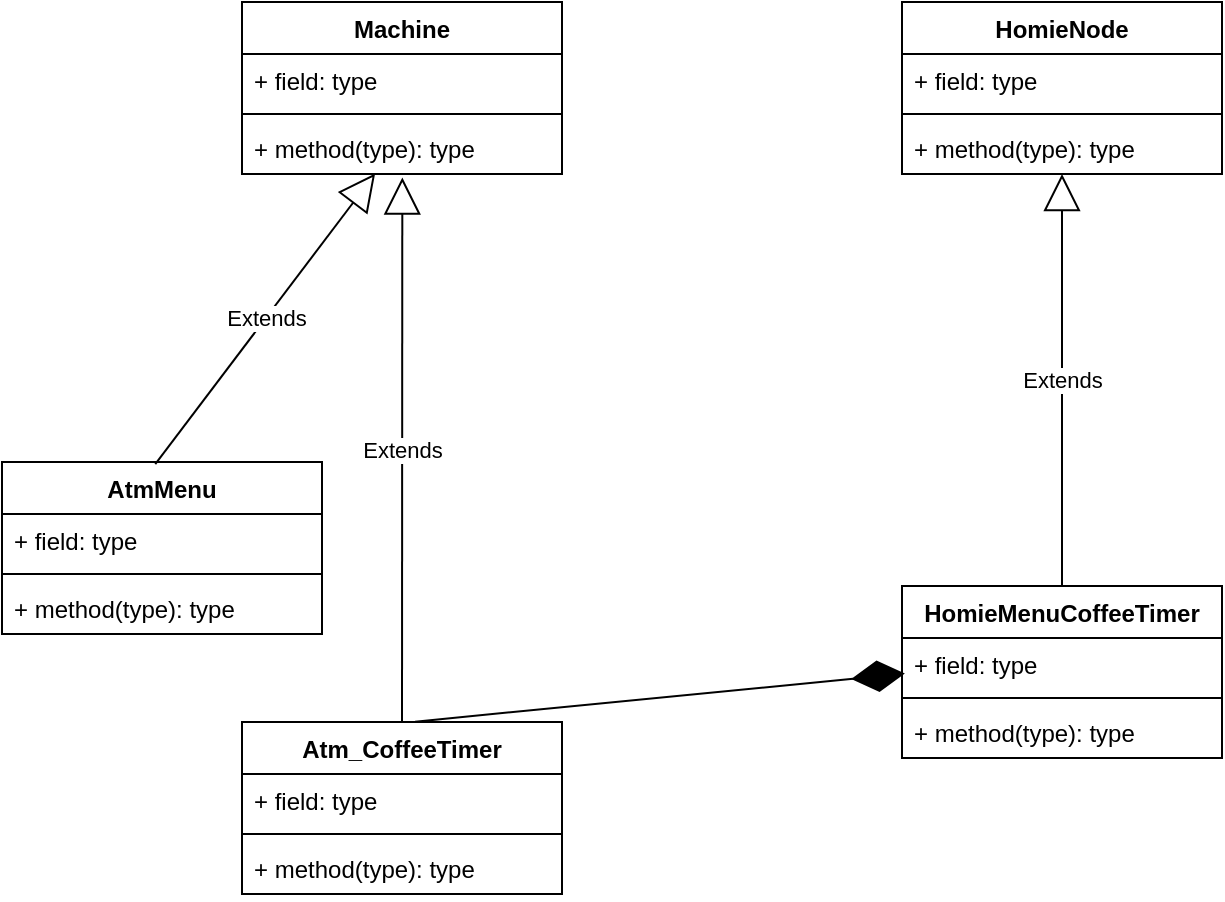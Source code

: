 <mxfile version="15.5.8" type="embed"><diagram id="C5RBs43oDa-KdzZeNtuy" name="Page-1"><mxGraphModel dx="1337" dy="745" grid="1" gridSize="10" guides="1" tooltips="1" connect="1" arrows="1" fold="1" page="1" pageScale="1" pageWidth="827" pageHeight="1169" math="0" shadow="0"><root><mxCell id="WIyWlLk6GJQsqaUBKTNV-0"/><mxCell id="WIyWlLk6GJQsqaUBKTNV-1" parent="WIyWlLk6GJQsqaUBKTNV-0"/><mxCell id="0" value="Atm_CoffeeTimer" style="swimlane;fontStyle=1;align=center;verticalAlign=top;childLayout=stackLayout;horizontal=1;startSize=26;horizontalStack=0;resizeParent=1;resizeParentMax=0;resizeLast=0;collapsible=1;marginBottom=0;" vertex="1" parent="WIyWlLk6GJQsqaUBKTNV-1"><mxGeometry x="140" y="610" width="160" height="86" as="geometry"/></mxCell><mxCell id="1" value="+ field: type" style="text;strokeColor=none;fillColor=none;align=left;verticalAlign=top;spacingLeft=4;spacingRight=4;overflow=hidden;rotatable=0;points=[[0,0.5],[1,0.5]];portConstraint=eastwest;" vertex="1" parent="0"><mxGeometry y="26" width="160" height="26" as="geometry"/></mxCell><mxCell id="2" value="" style="line;strokeWidth=1;fillColor=none;align=left;verticalAlign=middle;spacingTop=-1;spacingLeft=3;spacingRight=3;rotatable=0;labelPosition=right;points=[];portConstraint=eastwest;" vertex="1" parent="0"><mxGeometry y="52" width="160" height="8" as="geometry"/></mxCell><mxCell id="3" value="+ method(type): type" style="text;strokeColor=none;fillColor=none;align=left;verticalAlign=top;spacingLeft=4;spacingRight=4;overflow=hidden;rotatable=0;points=[[0,0.5],[1,0.5]];portConstraint=eastwest;" vertex="1" parent="0"><mxGeometry y="60" width="160" height="26" as="geometry"/></mxCell><mxCell id="4" value="Machine" style="swimlane;fontStyle=1;align=center;verticalAlign=top;childLayout=stackLayout;horizontal=1;startSize=26;horizontalStack=0;resizeParent=1;resizeParentMax=0;resizeLast=0;collapsible=1;marginBottom=0;" vertex="1" parent="WIyWlLk6GJQsqaUBKTNV-1"><mxGeometry x="140" y="250" width="160" height="86" as="geometry"><mxRectangle x="140" y="364" width="80" height="26" as="alternateBounds"/></mxGeometry></mxCell><mxCell id="5" value="+ field: type" style="text;strokeColor=none;fillColor=none;align=left;verticalAlign=top;spacingLeft=4;spacingRight=4;overflow=hidden;rotatable=0;points=[[0,0.5],[1,0.5]];portConstraint=eastwest;" vertex="1" parent="4"><mxGeometry y="26" width="160" height="26" as="geometry"/></mxCell><mxCell id="6" value="" style="line;strokeWidth=1;fillColor=none;align=left;verticalAlign=middle;spacingTop=-1;spacingLeft=3;spacingRight=3;rotatable=0;labelPosition=right;points=[];portConstraint=eastwest;" vertex="1" parent="4"><mxGeometry y="52" width="160" height="8" as="geometry"/></mxCell><mxCell id="7" value="+ method(type): type" style="text;strokeColor=none;fillColor=none;align=left;verticalAlign=top;spacingLeft=4;spacingRight=4;overflow=hidden;rotatable=0;points=[[0,0.5],[1,0.5]];portConstraint=eastwest;" vertex="1" parent="4"><mxGeometry y="60" width="160" height="26" as="geometry"/></mxCell><mxCell id="8" value="HomieNode" style="swimlane;fontStyle=1;align=center;verticalAlign=top;childLayout=stackLayout;horizontal=1;startSize=26;horizontalStack=0;resizeParent=1;resizeParentMax=0;resizeLast=0;collapsible=1;marginBottom=0;" vertex="1" parent="WIyWlLk6GJQsqaUBKTNV-1"><mxGeometry x="470" y="250" width="160" height="86" as="geometry"/></mxCell><mxCell id="9" value="+ field: type" style="text;strokeColor=none;fillColor=none;align=left;verticalAlign=top;spacingLeft=4;spacingRight=4;overflow=hidden;rotatable=0;points=[[0,0.5],[1,0.5]];portConstraint=eastwest;" vertex="1" parent="8"><mxGeometry y="26" width="160" height="26" as="geometry"/></mxCell><mxCell id="10" value="" style="line;strokeWidth=1;fillColor=none;align=left;verticalAlign=middle;spacingTop=-1;spacingLeft=3;spacingRight=3;rotatable=0;labelPosition=right;points=[];portConstraint=eastwest;" vertex="1" parent="8"><mxGeometry y="52" width="160" height="8" as="geometry"/></mxCell><mxCell id="11" value="+ method(type): type" style="text;strokeColor=none;fillColor=none;align=left;verticalAlign=top;spacingLeft=4;spacingRight=4;overflow=hidden;rotatable=0;points=[[0,0.5],[1,0.5]];portConstraint=eastwest;" vertex="1" parent="8"><mxGeometry y="60" width="160" height="26" as="geometry"/></mxCell><mxCell id="12" value="HomieMenuCoffeeTimer" style="swimlane;fontStyle=1;align=center;verticalAlign=top;childLayout=stackLayout;horizontal=1;startSize=26;horizontalStack=0;resizeParent=1;resizeParentMax=0;resizeLast=0;collapsible=1;marginBottom=0;" vertex="1" parent="WIyWlLk6GJQsqaUBKTNV-1"><mxGeometry x="470" y="542" width="160" height="86" as="geometry"/></mxCell><mxCell id="13" value="+ field: type" style="text;strokeColor=none;fillColor=none;align=left;verticalAlign=top;spacingLeft=4;spacingRight=4;overflow=hidden;rotatable=0;points=[[0,0.5],[1,0.5]];portConstraint=eastwest;" vertex="1" parent="12"><mxGeometry y="26" width="160" height="26" as="geometry"/></mxCell><mxCell id="14" value="" style="line;strokeWidth=1;fillColor=none;align=left;verticalAlign=middle;spacingTop=-1;spacingLeft=3;spacingRight=3;rotatable=0;labelPosition=right;points=[];portConstraint=eastwest;" vertex="1" parent="12"><mxGeometry y="52" width="160" height="8" as="geometry"/></mxCell><mxCell id="15" value="+ method(type): type" style="text;strokeColor=none;fillColor=none;align=left;verticalAlign=top;spacingLeft=4;spacingRight=4;overflow=hidden;rotatable=0;points=[[0,0.5],[1,0.5]];portConstraint=eastwest;" vertex="1" parent="12"><mxGeometry y="60" width="160" height="26" as="geometry"/></mxCell><mxCell id="16" value="" style="endArrow=diamondThin;endFill=1;endSize=24;html=1;rounded=0;entryX=0.009;entryY=0.685;entryDx=0;entryDy=0;entryPerimeter=0;exitX=0.541;exitY=-0.002;exitDx=0;exitDy=0;exitPerimeter=0;" edge="1" parent="WIyWlLk6GJQsqaUBKTNV-1" source="0" target="13"><mxGeometry width="160" relative="1" as="geometry"><mxPoint x="120" y="320" as="sourcePoint"/><mxPoint x="280" y="320" as="targetPoint"/></mxGeometry></mxCell><mxCell id="17" value="Extends" style="endArrow=block;endSize=16;endFill=0;html=1;rounded=0;entryX=0.501;entryY=1.069;entryDx=0;entryDy=0;entryPerimeter=0;exitX=0.5;exitY=0;exitDx=0;exitDy=0;" edge="1" parent="WIyWlLk6GJQsqaUBKTNV-1" source="0" target="7"><mxGeometry width="160" relative="1" as="geometry"><mxPoint x="120" y="340" as="sourcePoint"/><mxPoint x="280" y="340" as="targetPoint"/></mxGeometry></mxCell><mxCell id="18" value="Extends" style="endArrow=block;endSize=16;endFill=0;html=1;rounded=0;entryX=0.5;entryY=1;entryDx=0;entryDy=0;" edge="1" parent="WIyWlLk6GJQsqaUBKTNV-1" source="12" target="8"><mxGeometry width="160" relative="1" as="geometry"><mxPoint x="550" y="540" as="sourcePoint"/><mxPoint x="549.96" y="450.004" as="targetPoint"/></mxGeometry></mxCell><mxCell id="19" value="AtmMenu" style="swimlane;fontStyle=1;align=center;verticalAlign=top;childLayout=stackLayout;horizontal=1;startSize=26;horizontalStack=0;resizeParent=1;resizeParentMax=0;resizeLast=0;collapsible=1;marginBottom=0;" vertex="1" parent="WIyWlLk6GJQsqaUBKTNV-1"><mxGeometry x="20" y="480" width="160" height="86" as="geometry"/></mxCell><mxCell id="20" value="+ field: type" style="text;strokeColor=none;fillColor=none;align=left;verticalAlign=top;spacingLeft=4;spacingRight=4;overflow=hidden;rotatable=0;points=[[0,0.5],[1,0.5]];portConstraint=eastwest;" vertex="1" parent="19"><mxGeometry y="26" width="160" height="26" as="geometry"/></mxCell><mxCell id="21" value="" style="line;strokeWidth=1;fillColor=none;align=left;verticalAlign=middle;spacingTop=-1;spacingLeft=3;spacingRight=3;rotatable=0;labelPosition=right;points=[];portConstraint=eastwest;" vertex="1" parent="19"><mxGeometry y="52" width="160" height="8" as="geometry"/></mxCell><mxCell id="22" value="+ method(type): type" style="text;strokeColor=none;fillColor=none;align=left;verticalAlign=top;spacingLeft=4;spacingRight=4;overflow=hidden;rotatable=0;points=[[0,0.5],[1,0.5]];portConstraint=eastwest;" vertex="1" parent="19"><mxGeometry y="60" width="160" height="26" as="geometry"/></mxCell><mxCell id="23" value="Extends" style="endArrow=block;endSize=16;endFill=0;html=1;rounded=0;entryX=0.416;entryY=0.992;entryDx=0;entryDy=0;entryPerimeter=0;exitX=0.479;exitY=0.012;exitDx=0;exitDy=0;exitPerimeter=0;" edge="1" parent="WIyWlLk6GJQsqaUBKTNV-1" source="19" target="7"><mxGeometry width="160" relative="1" as="geometry"><mxPoint x="230" y="620" as="sourcePoint"/><mxPoint x="230.16" y="347.794" as="targetPoint"/></mxGeometry></mxCell></root></mxGraphModel></diagram></mxfile>